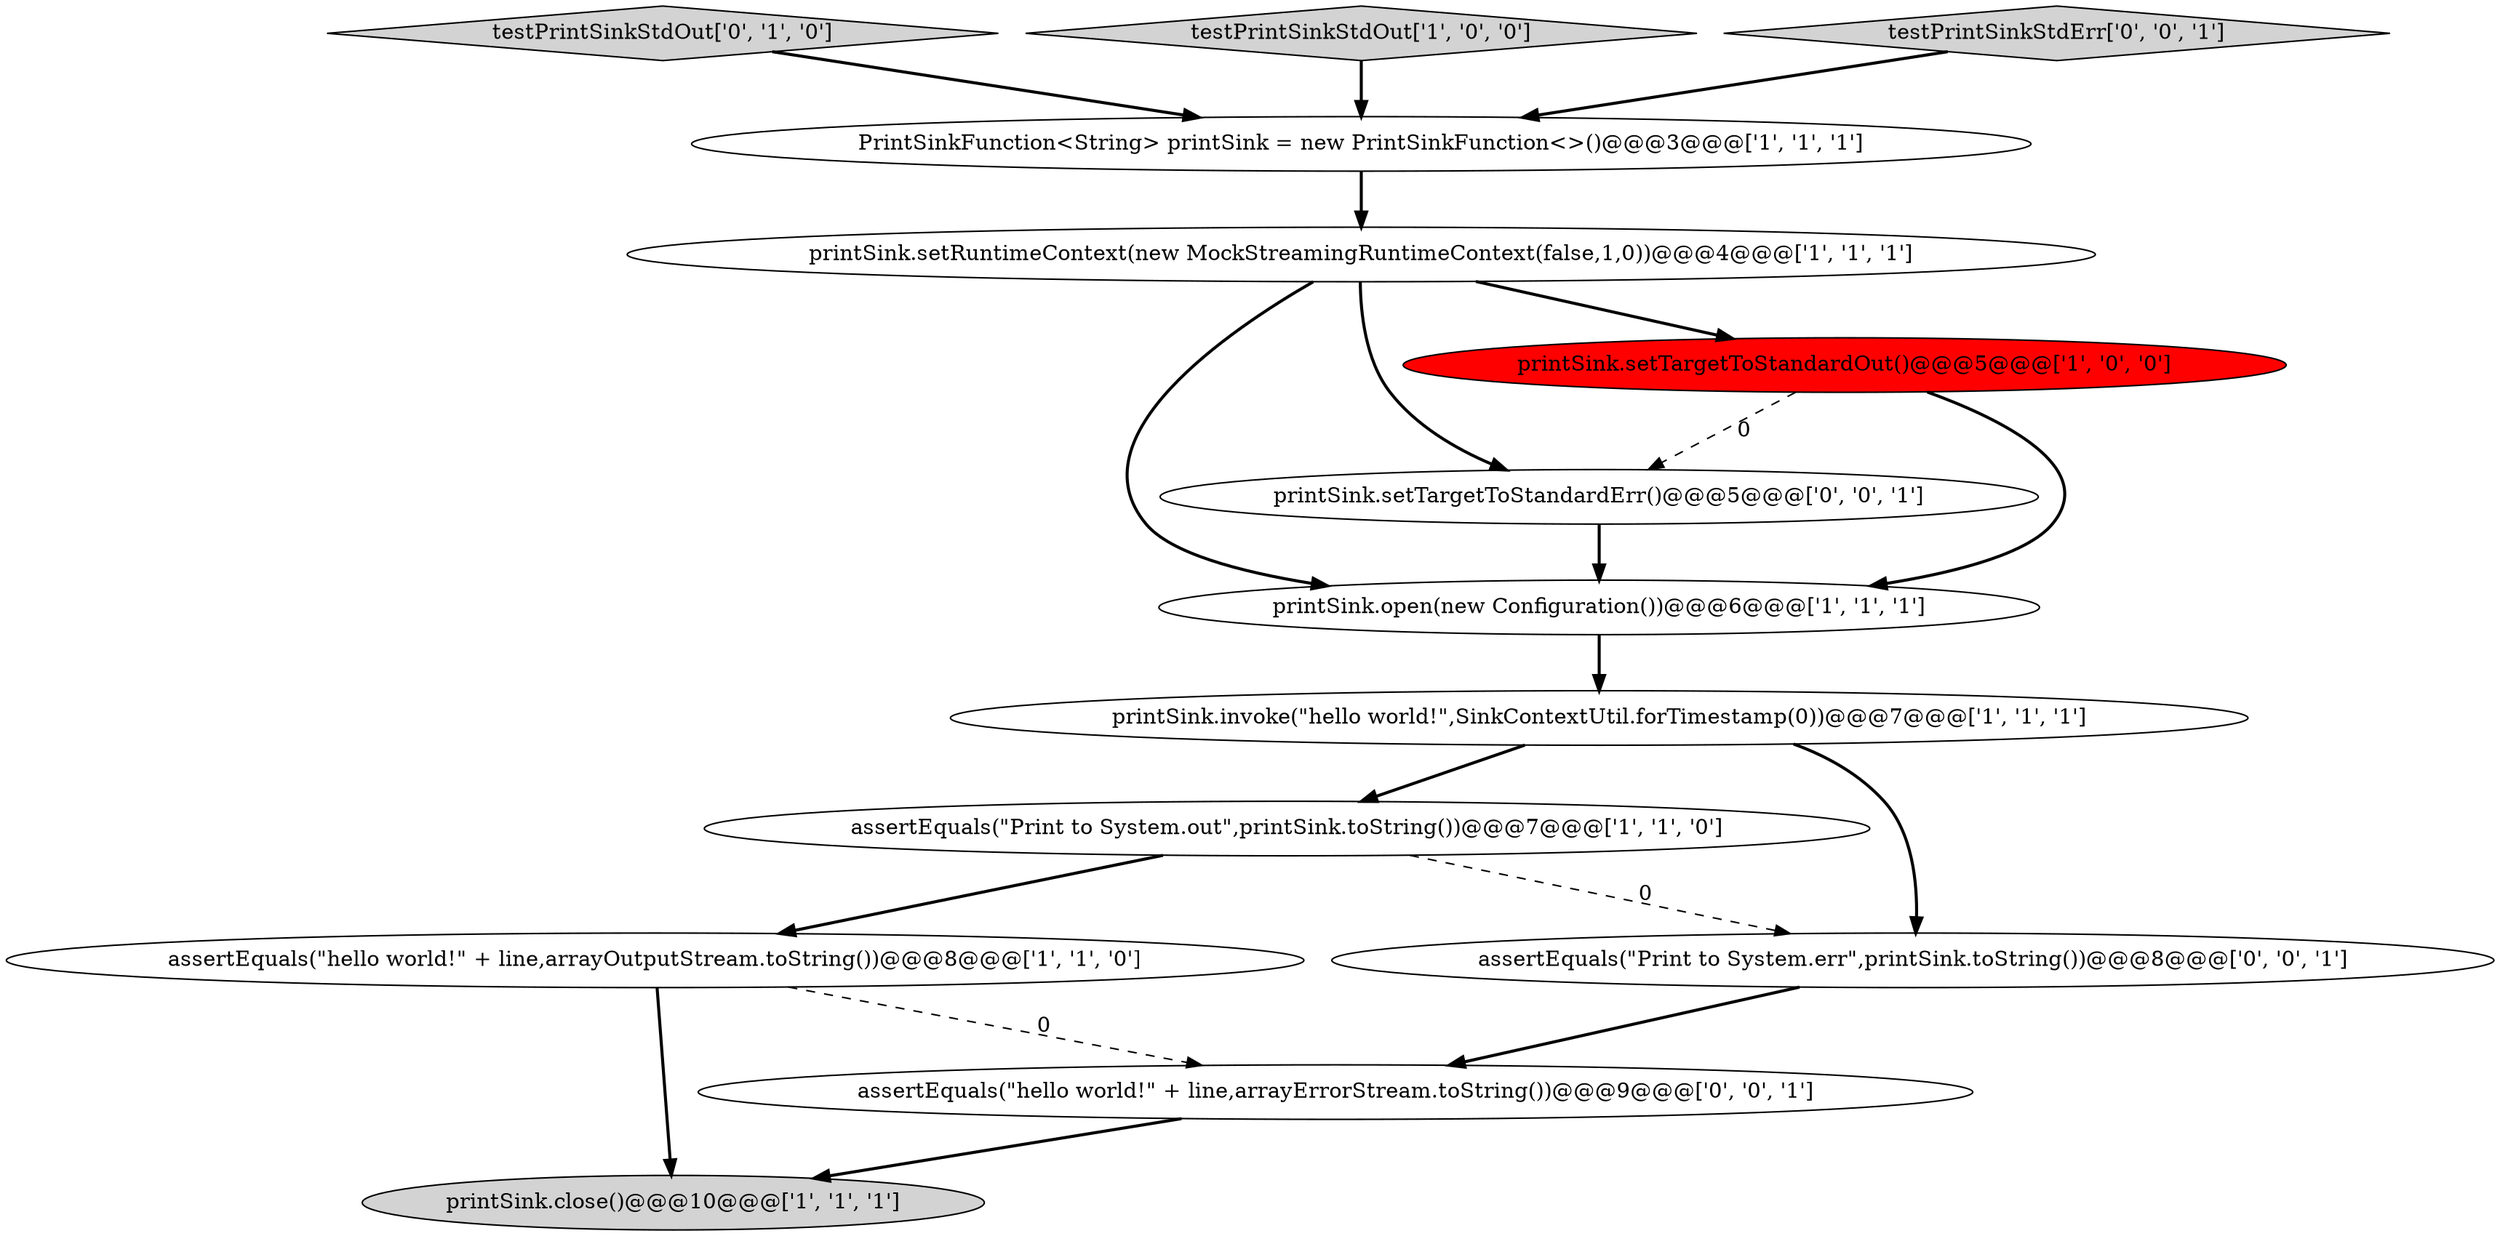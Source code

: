 digraph {
0 [style = filled, label = "assertEquals(\"Print to System.out\",printSink.toString())@@@7@@@['1', '1', '0']", fillcolor = white, shape = ellipse image = "AAA0AAABBB1BBB"];
5 [style = filled, label = "printSink.invoke(\"hello world!\",SinkContextUtil.forTimestamp(0))@@@7@@@['1', '1', '1']", fillcolor = white, shape = ellipse image = "AAA0AAABBB1BBB"];
7 [style = filled, label = "printSink.open(new Configuration())@@@6@@@['1', '1', '1']", fillcolor = white, shape = ellipse image = "AAA0AAABBB1BBB"];
9 [style = filled, label = "testPrintSinkStdOut['0', '1', '0']", fillcolor = lightgray, shape = diamond image = "AAA0AAABBB2BBB"];
13 [style = filled, label = "assertEquals(\"hello world!\" + line,arrayErrorStream.toString())@@@9@@@['0', '0', '1']", fillcolor = white, shape = ellipse image = "AAA0AAABBB3BBB"];
10 [style = filled, label = "assertEquals(\"Print to System.err\",printSink.toString())@@@8@@@['0', '0', '1']", fillcolor = white, shape = ellipse image = "AAA0AAABBB3BBB"];
4 [style = filled, label = "printSink.setRuntimeContext(new MockStreamingRuntimeContext(false,1,0))@@@4@@@['1', '1', '1']", fillcolor = white, shape = ellipse image = "AAA0AAABBB1BBB"];
3 [style = filled, label = "testPrintSinkStdOut['1', '0', '0']", fillcolor = lightgray, shape = diamond image = "AAA0AAABBB1BBB"];
8 [style = filled, label = "PrintSinkFunction<String> printSink = new PrintSinkFunction<>()@@@3@@@['1', '1', '1']", fillcolor = white, shape = ellipse image = "AAA0AAABBB1BBB"];
12 [style = filled, label = "printSink.setTargetToStandardErr()@@@5@@@['0', '0', '1']", fillcolor = white, shape = ellipse image = "AAA0AAABBB3BBB"];
6 [style = filled, label = "printSink.setTargetToStandardOut()@@@5@@@['1', '0', '0']", fillcolor = red, shape = ellipse image = "AAA1AAABBB1BBB"];
11 [style = filled, label = "testPrintSinkStdErr['0', '0', '1']", fillcolor = lightgray, shape = diamond image = "AAA0AAABBB3BBB"];
1 [style = filled, label = "assertEquals(\"hello world!\" + line,arrayOutputStream.toString())@@@8@@@['1', '1', '0']", fillcolor = white, shape = ellipse image = "AAA0AAABBB1BBB"];
2 [style = filled, label = "printSink.close()@@@10@@@['1', '1', '1']", fillcolor = lightgray, shape = ellipse image = "AAA0AAABBB1BBB"];
4->12 [style = bold, label=""];
5->10 [style = bold, label=""];
11->8 [style = bold, label=""];
7->5 [style = bold, label=""];
1->2 [style = bold, label=""];
8->4 [style = bold, label=""];
6->7 [style = bold, label=""];
5->0 [style = bold, label=""];
10->13 [style = bold, label=""];
9->8 [style = bold, label=""];
0->10 [style = dashed, label="0"];
4->6 [style = bold, label=""];
0->1 [style = bold, label=""];
3->8 [style = bold, label=""];
12->7 [style = bold, label=""];
4->7 [style = bold, label=""];
13->2 [style = bold, label=""];
6->12 [style = dashed, label="0"];
1->13 [style = dashed, label="0"];
}

